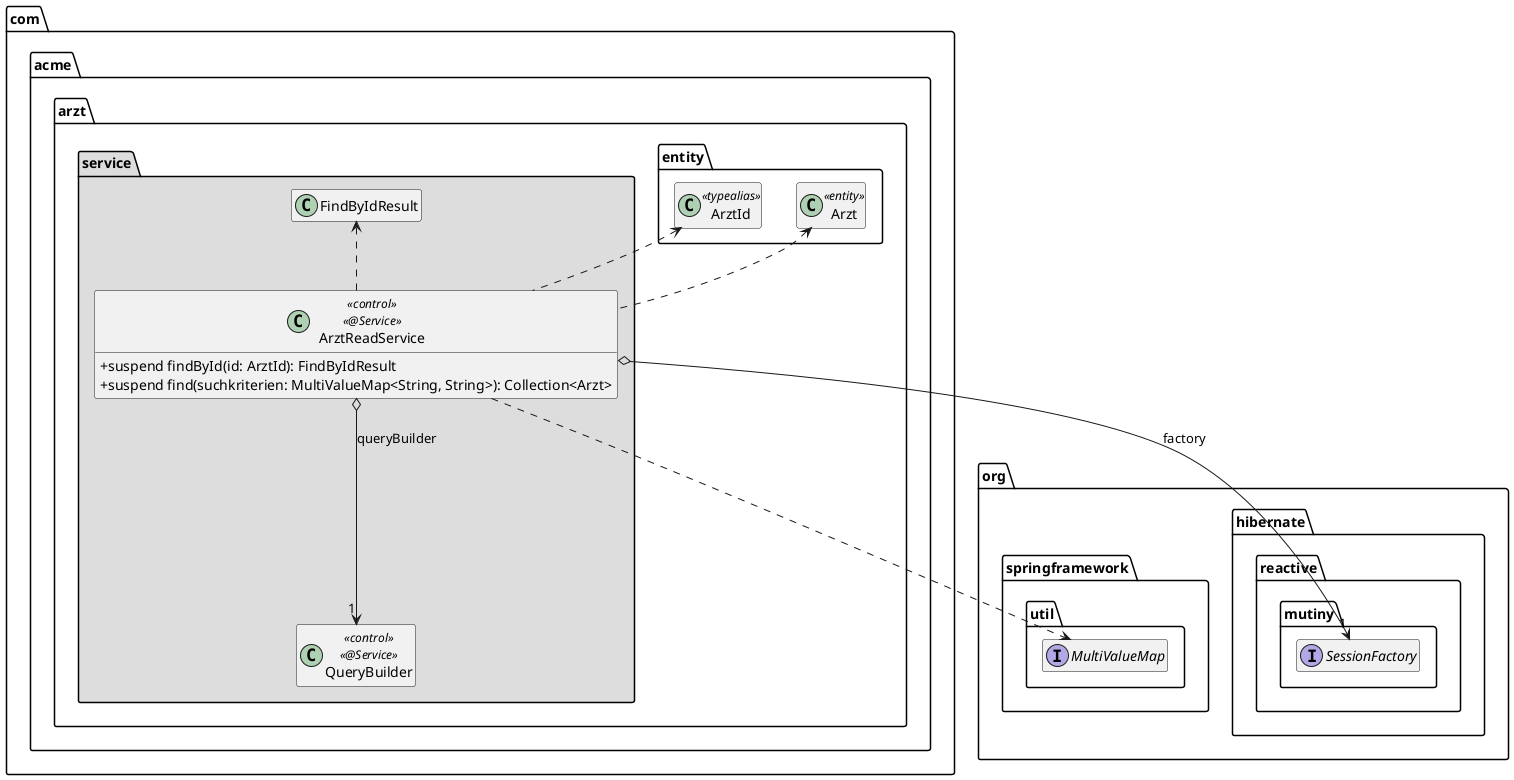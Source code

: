 ' Copyright (C) 2019 - present Juergen Zimmermann, Hochschule Karlsruhe
'
' This program is free software: you can redistribute it and/or modify
' it under the terms of the GNU General Public License as published by
' the Free Software Foundation, either version 3 of the License, or
' (at your option) any later version.
'
' This program is distributed in the hope that it will be useful,
' but WITHOUT ANY WARRANTY; without even the implied warranty of
' MERCHANTABILITY or FITNESS FOR A PARTICULAR PURPOSE.  See the
' GNU General Public License for more details.
'
' You should have received a copy of the GNU General Public License
' along with this program.  If not, see <https://www.gnu.org/licenses/>.
@startuml ArztReadService

skinparam classAttributeIconSize 0

package org.springframework {
    package util {
        interface MultiValueMap
    }
}
package org.hibernate.reactive.mutiny{
  interface SessionFactory
 }

package com.acme.arzt {
    package entity {
        class Arzt << entity >>
        class ArztId << typealias >>
    }

    package service #DDDDDD {
        class FindByIdResult
        class QueryBuilder << control >> << @Service >>


        class ArztReadService << control >> << @Service >> {
            + suspend findById(id: ArztId): FindByIdResult
            + suspend find(suchkriterien: MultiValueMap<String, String>): Collection<Arzt>
        }

        ArztReadService o--> "1" SessionFactory : factory
        ArztReadService o--> "1" QueryBuilder : queryBuilder

        ArztReadService .up.> Arzt
        ArztReadService .up.> ArztId
        ArztReadService .up.> FindByIdResult
        ArztReadService ..> MultiValueMap
    }
}

hide empty members

@enduml
